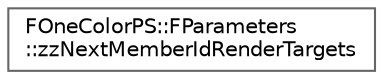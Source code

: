 digraph "Graphical Class Hierarchy"
{
 // INTERACTIVE_SVG=YES
 // LATEX_PDF_SIZE
  bgcolor="transparent";
  edge [fontname=Helvetica,fontsize=10,labelfontname=Helvetica,labelfontsize=10];
  node [fontname=Helvetica,fontsize=10,shape=box,height=0.2,width=0.4];
  rankdir="LR";
  Node0 [id="Node000000",label="FOneColorPS::FParameters\l::zzNextMemberIdRenderTargets",height=0.2,width=0.4,color="grey40", fillcolor="white", style="filled",URL="$d9/d83/structFOneColorPS_1_1FParameters_1_1zzNextMemberIdRenderTargets.html",tooltip=" "];
}
